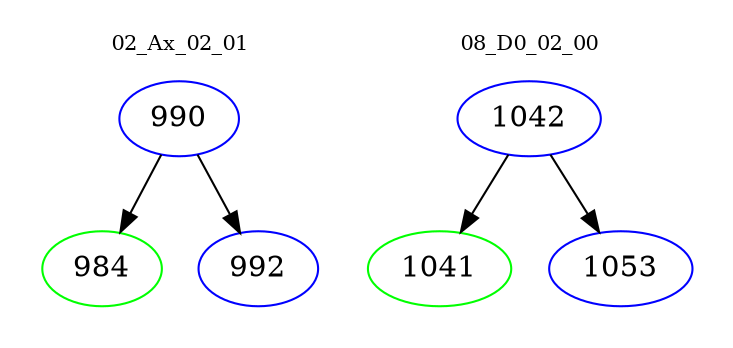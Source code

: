 digraph{
subgraph cluster_0 {
color = white
label = "02_Ax_02_01";
fontsize=10;
T0_990 [label="990", color="blue"]
T0_990 -> T0_984 [color="black"]
T0_984 [label="984", color="green"]
T0_990 -> T0_992 [color="black"]
T0_992 [label="992", color="blue"]
}
subgraph cluster_1 {
color = white
label = "08_D0_02_00";
fontsize=10;
T1_1042 [label="1042", color="blue"]
T1_1042 -> T1_1041 [color="black"]
T1_1041 [label="1041", color="green"]
T1_1042 -> T1_1053 [color="black"]
T1_1053 [label="1053", color="blue"]
}
}
